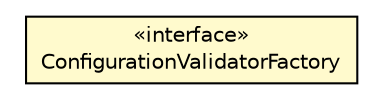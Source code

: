 #!/usr/local/bin/dot
#
# Class diagram 
# Generated by UMLGraph version R5_6-24-gf6e263 (http://www.umlgraph.org/)
#

digraph G {
	edge [fontname="Helvetica",fontsize=10,labelfontname="Helvetica",labelfontsize=10];
	node [fontname="Helvetica",fontsize=10,shape=plaintext];
	nodesep=0.25;
	ranksep=0.5;
	// org.universAAL.ucc.configuration.model.interfaces.ConfigurationValidatorFactory
	c3059093 [label=<<table title="org.universAAL.ucc.configuration.model.interfaces.ConfigurationValidatorFactory" border="0" cellborder="1" cellspacing="0" cellpadding="2" port="p" bgcolor="lemonChiffon" href="./ConfigurationValidatorFactory.html">
		<tr><td><table border="0" cellspacing="0" cellpadding="1">
<tr><td align="center" balign="center"> &#171;interface&#187; </td></tr>
<tr><td align="center" balign="center"> ConfigurationValidatorFactory </td></tr>
		</table></td></tr>
		</table>>, URL="./ConfigurationValidatorFactory.html", fontname="Helvetica", fontcolor="black", fontsize=10.0];
}

